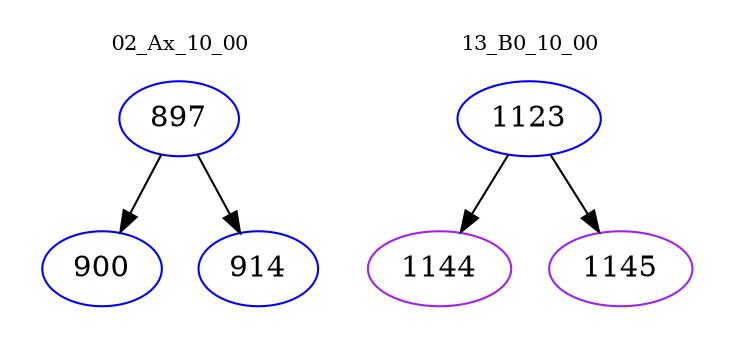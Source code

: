 digraph{
subgraph cluster_0 {
color = white
label = "02_Ax_10_00";
fontsize=10;
T0_897 [label="897", color="blue"]
T0_897 -> T0_900 [color="black"]
T0_900 [label="900", color="blue"]
T0_897 -> T0_914 [color="black"]
T0_914 [label="914", color="blue"]
}
subgraph cluster_1 {
color = white
label = "13_B0_10_00";
fontsize=10;
T1_1123 [label="1123", color="blue"]
T1_1123 -> T1_1144 [color="black"]
T1_1144 [label="1144", color="purple"]
T1_1123 -> T1_1145 [color="black"]
T1_1145 [label="1145", color="purple"]
}
}
